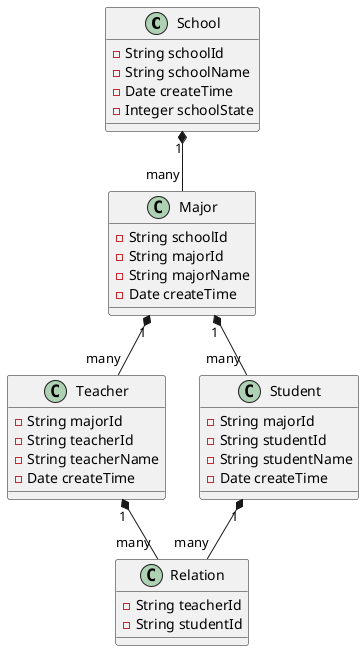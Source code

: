 @startuml
'https://plantuml.com/class-diagram
'[UML类图详解_关联关系_多对多 - abc_begin - 博客园](https://www.cnblogs.com/abc-begin/p/7749814.html)

'学校
class School {
-String schoolId
-String schoolName
-Date createTime
-Integer schoolState
}

'专业
class Major {
-String schoolId
-String majorId
-String majorName
-Date createTime
}

'教师
class Teacher {
-String majorId
-String teacherId
-String teacherName
-Date createTime
}

'学生
class Student {
-String majorId
-String studentId
-String studentName
-Date createTime
}

'教师与学生对应关系
class Relation {
-String teacherId
-String studentId
}

School "1" *-- "many" Major
Major "1" *-- "many" Teacher
Major "1" *-- "many" Student
Teacher "1" *-- "many" Relation
Student "1" *-- "many" Relation

@enduml
